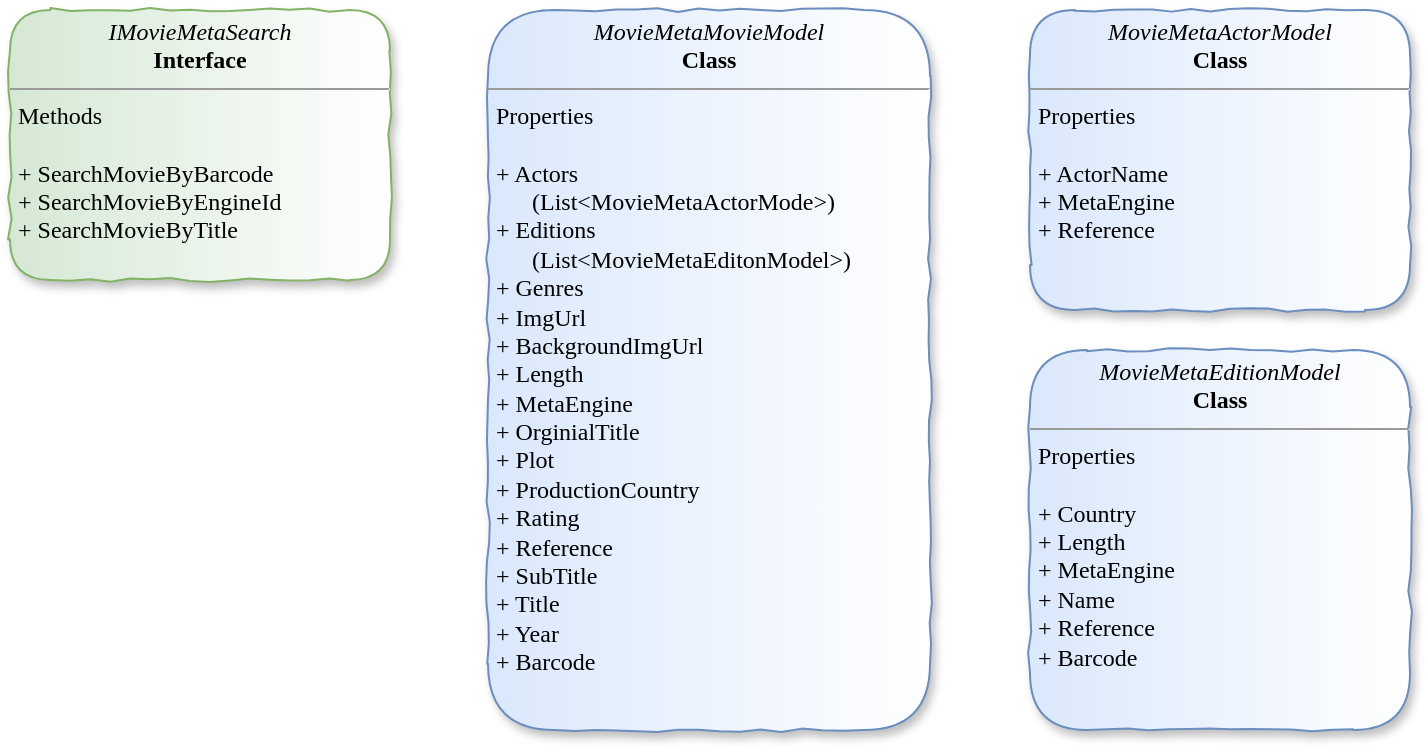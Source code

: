<mxfile version="10.6.0" type="device"><diagram id="aRy1am58FUP3nLe2_kho" name="Page-1"><mxGraphModel dx="1394" dy="771" grid="1" gridSize="10" guides="1" tooltips="1" connect="1" arrows="1" fold="1" page="1" pageScale="1" pageWidth="827" pageHeight="1169" math="0" shadow="0"><root><mxCell id="0"/><mxCell id="1" parent="0"/><mxCell id="6bFl-Gt-YlIcDTlUKbAs-19" value="&lt;p style=&quot;margin: 0px ; margin-top: 4px ; text-align: center&quot;&gt;&lt;i&gt;IMovieMetaSearch&lt;/i&gt;&lt;br&gt;&lt;b&gt;Interface&lt;/b&gt;&lt;br&gt;&lt;/p&gt;&lt;hr size=&quot;1&quot;&gt;&lt;p style=&quot;margin: 0px ; margin-left: 4px&quot;&gt;Methods&lt;/p&gt;&lt;p style=&quot;margin: 0px ; margin-left: 4px&quot;&gt;&lt;br&gt;&lt;/p&gt;&lt;p style=&quot;margin: 0px ; margin-left: 4px&quot;&gt;+ SearchMovieByBarcode&lt;/p&gt;&lt;p style=&quot;margin: 0px ; margin-left: 4px&quot;&gt;+ SearchMovieByEngineId&lt;/p&gt;&lt;p style=&quot;margin: 0px ; margin-left: 4px&quot;&gt;+ SearchMovieByTitle&lt;br&gt;&lt;/p&gt;" style="verticalAlign=top;align=left;overflow=fill;fontSize=12;fontFamily=Comic Sans MS;html=1;strokeColor=#82b366;fillColor=#d5e8d4;shadow=1;comic=1;rounded=1;gradientDirection=east;gradientColor=#ffffff;" parent="1" vertex="1"><mxGeometry x="20" y="30" width="190" height="135" as="geometry"/></mxCell><mxCell id="6bFl-Gt-YlIcDTlUKbAs-22" value="&lt;p style=&quot;margin: 0px ; margin-top: 4px ; text-align: center&quot;&gt;&lt;i&gt;MovieMetaActorModel&lt;/i&gt;&lt;br&gt;&lt;b&gt;Class&lt;/b&gt;&lt;br&gt;&lt;/p&gt;&lt;hr size=&quot;1&quot;&gt;&lt;p style=&quot;margin: 0px ; margin-left: 4px&quot;&gt;Properties&lt;/p&gt;&lt;p style=&quot;margin: 0px ; margin-left: 4px&quot;&gt;&lt;br&gt;&lt;/p&gt;&lt;p style=&quot;margin: 0px ; margin-left: 4px&quot;&gt;+ ActorName&lt;/p&gt;&lt;p style=&quot;margin: 0px ; margin-left: 4px&quot;&gt;+ MetaEngine&lt;br&gt;&lt;/p&gt;&lt;p style=&quot;margin: 0px ; margin-left: 4px&quot;&gt;+ Reference&lt;br&gt;&lt;/p&gt;" style="verticalAlign=top;align=left;overflow=fill;fontSize=12;fontFamily=Comic Sans MS;html=1;strokeColor=#6c8ebf;fillColor=#dae8fc;gradientColor=#ffffff;gradientDirection=east;rounded=1;shadow=1;comic=1;" parent="1" vertex="1"><mxGeometry x="530" y="30" width="190" height="150" as="geometry"/></mxCell><mxCell id="6bFl-Gt-YlIcDTlUKbAs-23" value="&lt;p style=&quot;margin: 0px ; margin-top: 4px ; text-align: center&quot;&gt;&lt;i&gt;MovieMetaEditionModel&lt;/i&gt;&lt;br&gt;&lt;b&gt;Class&lt;/b&gt;&lt;br&gt;&lt;/p&gt;&lt;hr size=&quot;1&quot;&gt;&lt;p style=&quot;margin: 0px ; margin-left: 4px&quot;&gt;Properties&lt;/p&gt;&lt;p style=&quot;margin: 0px ; margin-left: 4px&quot;&gt;&lt;br&gt;&lt;/p&gt;&lt;p style=&quot;margin: 0px ; margin-left: 4px&quot;&gt;+ Country&lt;/p&gt;&lt;p style=&quot;margin: 0px ; margin-left: 4px&quot;&gt;+ Length&lt;br&gt;&lt;/p&gt;&lt;p style=&quot;margin: 0px ; margin-left: 4px&quot;&gt;+ MetaEngine&lt;/p&gt;&lt;p style=&quot;margin: 0px ; margin-left: 4px&quot;&gt;+ Name&lt;br&gt;&lt;/p&gt;&lt;p style=&quot;margin: 0px ; margin-left: 4px&quot;&gt;+ Reference&lt;/p&gt;&lt;p style=&quot;margin: 0px ; margin-left: 4px&quot;&gt;+ Barcode&lt;br&gt;&lt;/p&gt;" style="verticalAlign=top;align=left;overflow=fill;fontSize=12;fontFamily=Comic Sans MS;html=1;strokeColor=#6c8ebf;fillColor=#dae8fc;gradientColor=#ffffff;gradientDirection=east;rounded=1;shadow=1;comic=1;glass=0;" parent="1" vertex="1"><mxGeometry x="530" y="200" width="190" height="190" as="geometry"/></mxCell><mxCell id="6bFl-Gt-YlIcDTlUKbAs-24" value="&lt;p style=&quot;margin: 0px ; margin-top: 4px ; text-align: center&quot;&gt;&lt;i&gt;MovieMetaMovieModel&lt;/i&gt;&lt;br&gt;&lt;b&gt;Class&lt;/b&gt;&lt;br&gt;&lt;/p&gt;&lt;hr size=&quot;1&quot;&gt;&lt;p style=&quot;margin: 0px ; margin-left: 4px&quot;&gt;Properties&lt;/p&gt;&lt;p style=&quot;margin: 0px ; margin-left: 4px&quot;&gt;&lt;br&gt;&lt;/p&gt;&lt;p style=&quot;margin: 0px ; margin-left: 4px&quot;&gt;+ Actors &lt;br&gt;&lt;/p&gt;&lt;p style=&quot;margin: 0px ; margin-left: 4px&quot;&gt;&amp;nbsp;&amp;nbsp;&amp;nbsp;&amp;nbsp;&amp;nbsp; (List&amp;lt;MovieMetaActorMode&amp;gt;)&lt;br&gt;&lt;/p&gt;&lt;p style=&quot;margin: 0px ; margin-left: 4px&quot;&gt;+ Editions &lt;br&gt;&lt;/p&gt;&lt;p style=&quot;margin: 0px ; margin-left: 4px&quot;&gt;&amp;nbsp;&amp;nbsp;&amp;nbsp;&amp;nbsp;&amp;nbsp; (List&amp;lt;MovieMetaEditonModel&amp;gt;)&lt;br&gt;&lt;/p&gt;&lt;p style=&quot;margin: 0px ; margin-left: 4px&quot;&gt;+ Genres&lt;/p&gt;&lt;p style=&quot;margin: 0px ; margin-left: 4px&quot;&gt;+ ImgUrl&lt;/p&gt;&lt;p style=&quot;margin: 0px ; margin-left: 4px&quot;&gt;+ BackgroundImgUrl&lt;br&gt;&lt;/p&gt;&lt;p style=&quot;margin: 0px ; margin-left: 4px&quot;&gt;+ Length&lt;br&gt;&lt;/p&gt;&lt;p style=&quot;margin: 0px ; margin-left: 4px&quot;&gt;+ MetaEngine&lt;/p&gt;&lt;p style=&quot;margin: 0px ; margin-left: 4px&quot;&gt;+ OrginialTitle&lt;/p&gt;&lt;p style=&quot;margin: 0px ; margin-left: 4px&quot;&gt;+ Plot&lt;br&gt;&lt;/p&gt;&lt;p style=&quot;margin: 0px ; margin-left: 4px&quot;&gt;+ ProductionCountry&lt;/p&gt;&lt;p style=&quot;margin: 0px ; margin-left: 4px&quot;&gt;+ Rating&lt;br&gt;&lt;/p&gt;&lt;p style=&quot;margin: 0px ; margin-left: 4px&quot;&gt;+ Reference&lt;/p&gt;&lt;p style=&quot;margin: 0px ; margin-left: 4px&quot;&gt;+ SubTitle&lt;/p&gt;&lt;p style=&quot;margin: 0px ; margin-left: 4px&quot;&gt;+ Title&lt;/p&gt;&lt;p style=&quot;margin: 0px ; margin-left: 4px&quot;&gt;+ Year&lt;/p&gt;&lt;p style=&quot;margin: 0px ; margin-left: 4px&quot;&gt;+ Barcode&lt;br&gt;&lt;/p&gt;" style="verticalAlign=top;align=left;overflow=fill;fontSize=12;fontFamily=Comic Sans MS;html=1;strokeColor=#6c8ebf;fillColor=#dae8fc;gradientColor=#ffffff;gradientDirection=east;rounded=1;comic=1;shadow=1;" parent="1" vertex="1"><mxGeometry x="259" y="30" width="221" height="360" as="geometry"/></mxCell></root></mxGraphModel></diagram></mxfile>